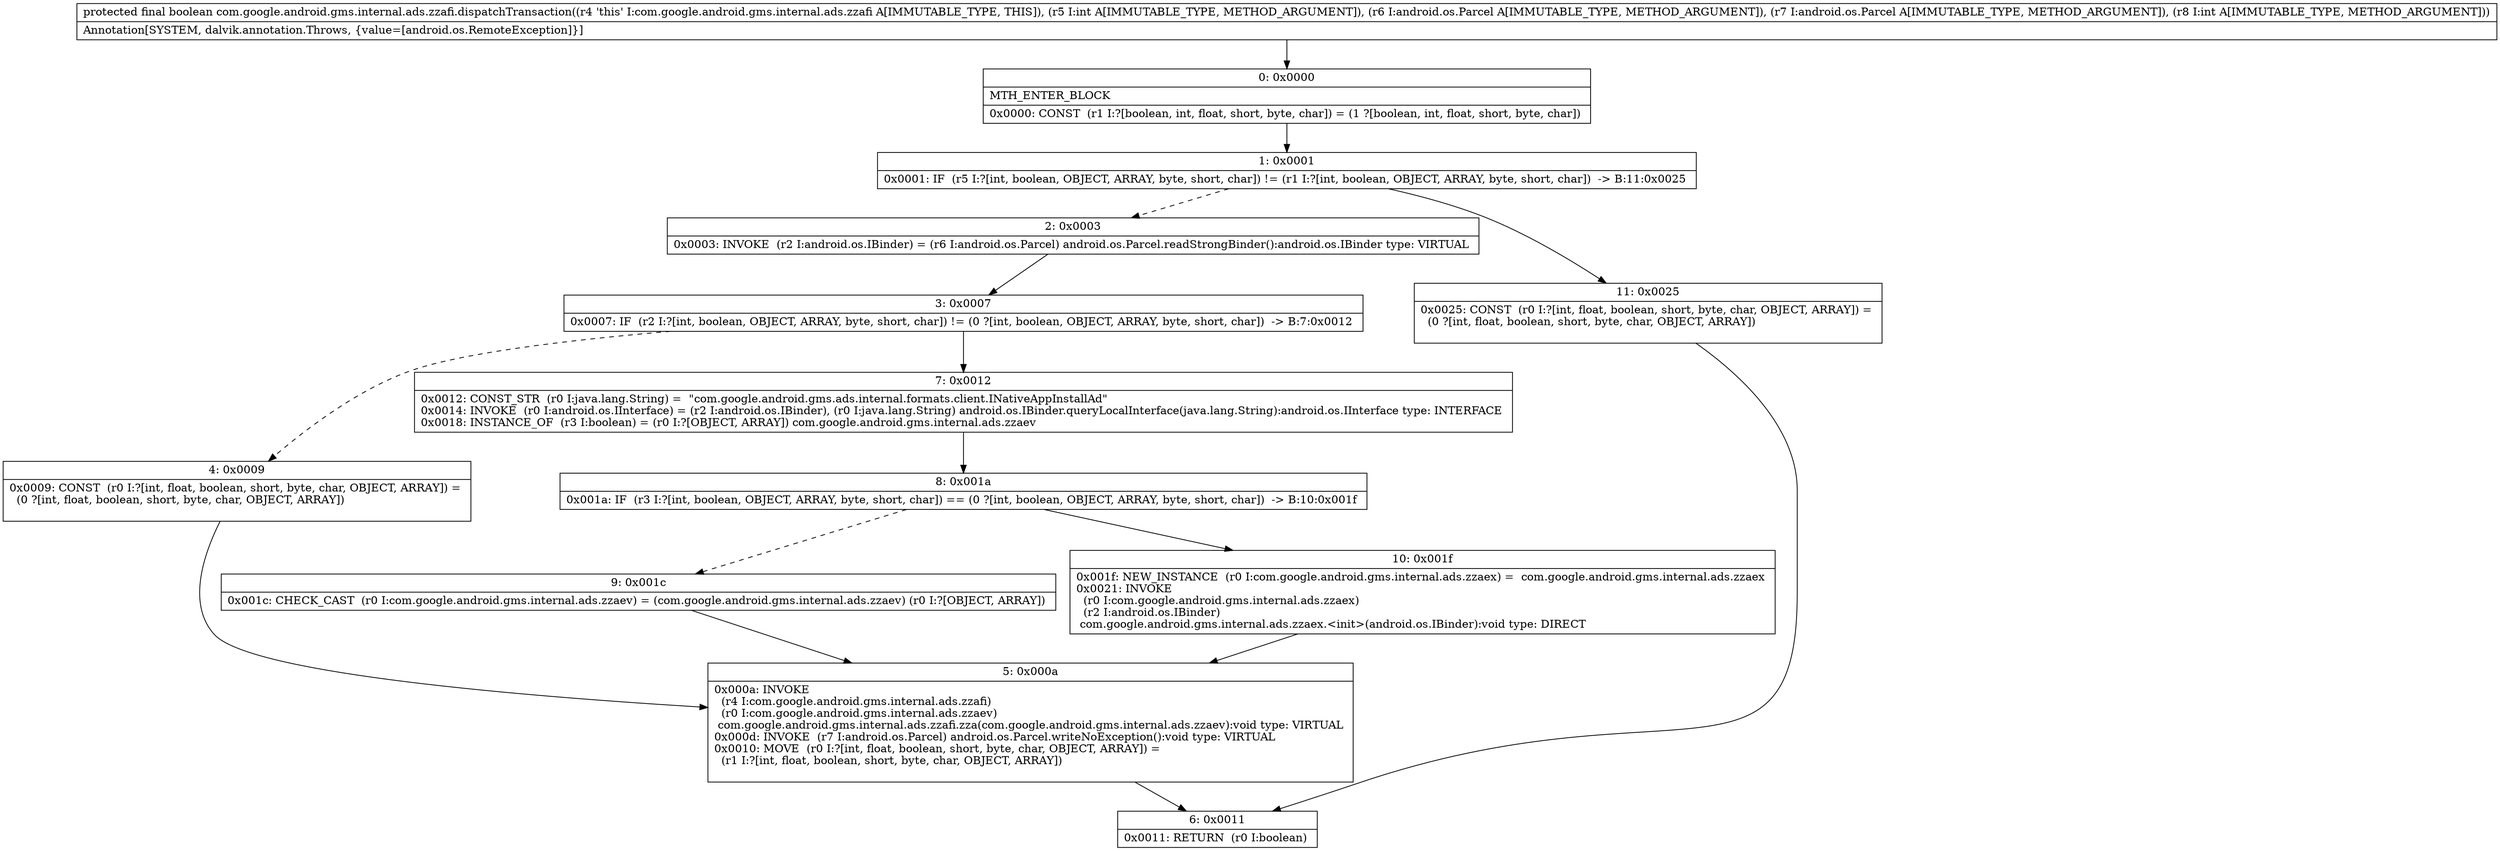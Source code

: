 digraph "CFG forcom.google.android.gms.internal.ads.zzafi.dispatchTransaction(ILandroid\/os\/Parcel;Landroid\/os\/Parcel;I)Z" {
Node_0 [shape=record,label="{0\:\ 0x0000|MTH_ENTER_BLOCK\l|0x0000: CONST  (r1 I:?[boolean, int, float, short, byte, char]) = (1 ?[boolean, int, float, short, byte, char]) \l}"];
Node_1 [shape=record,label="{1\:\ 0x0001|0x0001: IF  (r5 I:?[int, boolean, OBJECT, ARRAY, byte, short, char]) != (r1 I:?[int, boolean, OBJECT, ARRAY, byte, short, char])  \-\> B:11:0x0025 \l}"];
Node_2 [shape=record,label="{2\:\ 0x0003|0x0003: INVOKE  (r2 I:android.os.IBinder) = (r6 I:android.os.Parcel) android.os.Parcel.readStrongBinder():android.os.IBinder type: VIRTUAL \l}"];
Node_3 [shape=record,label="{3\:\ 0x0007|0x0007: IF  (r2 I:?[int, boolean, OBJECT, ARRAY, byte, short, char]) != (0 ?[int, boolean, OBJECT, ARRAY, byte, short, char])  \-\> B:7:0x0012 \l}"];
Node_4 [shape=record,label="{4\:\ 0x0009|0x0009: CONST  (r0 I:?[int, float, boolean, short, byte, char, OBJECT, ARRAY]) = \l  (0 ?[int, float, boolean, short, byte, char, OBJECT, ARRAY])\l \l}"];
Node_5 [shape=record,label="{5\:\ 0x000a|0x000a: INVOKE  \l  (r4 I:com.google.android.gms.internal.ads.zzafi)\l  (r0 I:com.google.android.gms.internal.ads.zzaev)\l com.google.android.gms.internal.ads.zzafi.zza(com.google.android.gms.internal.ads.zzaev):void type: VIRTUAL \l0x000d: INVOKE  (r7 I:android.os.Parcel) android.os.Parcel.writeNoException():void type: VIRTUAL \l0x0010: MOVE  (r0 I:?[int, float, boolean, short, byte, char, OBJECT, ARRAY]) = \l  (r1 I:?[int, float, boolean, short, byte, char, OBJECT, ARRAY])\l \l}"];
Node_6 [shape=record,label="{6\:\ 0x0011|0x0011: RETURN  (r0 I:boolean) \l}"];
Node_7 [shape=record,label="{7\:\ 0x0012|0x0012: CONST_STR  (r0 I:java.lang.String) =  \"com.google.android.gms.ads.internal.formats.client.INativeAppInstallAd\" \l0x0014: INVOKE  (r0 I:android.os.IInterface) = (r2 I:android.os.IBinder), (r0 I:java.lang.String) android.os.IBinder.queryLocalInterface(java.lang.String):android.os.IInterface type: INTERFACE \l0x0018: INSTANCE_OF  (r3 I:boolean) = (r0 I:?[OBJECT, ARRAY]) com.google.android.gms.internal.ads.zzaev \l}"];
Node_8 [shape=record,label="{8\:\ 0x001a|0x001a: IF  (r3 I:?[int, boolean, OBJECT, ARRAY, byte, short, char]) == (0 ?[int, boolean, OBJECT, ARRAY, byte, short, char])  \-\> B:10:0x001f \l}"];
Node_9 [shape=record,label="{9\:\ 0x001c|0x001c: CHECK_CAST  (r0 I:com.google.android.gms.internal.ads.zzaev) = (com.google.android.gms.internal.ads.zzaev) (r0 I:?[OBJECT, ARRAY]) \l}"];
Node_10 [shape=record,label="{10\:\ 0x001f|0x001f: NEW_INSTANCE  (r0 I:com.google.android.gms.internal.ads.zzaex) =  com.google.android.gms.internal.ads.zzaex \l0x0021: INVOKE  \l  (r0 I:com.google.android.gms.internal.ads.zzaex)\l  (r2 I:android.os.IBinder)\l com.google.android.gms.internal.ads.zzaex.\<init\>(android.os.IBinder):void type: DIRECT \l}"];
Node_11 [shape=record,label="{11\:\ 0x0025|0x0025: CONST  (r0 I:?[int, float, boolean, short, byte, char, OBJECT, ARRAY]) = \l  (0 ?[int, float, boolean, short, byte, char, OBJECT, ARRAY])\l \l}"];
MethodNode[shape=record,label="{protected final boolean com.google.android.gms.internal.ads.zzafi.dispatchTransaction((r4 'this' I:com.google.android.gms.internal.ads.zzafi A[IMMUTABLE_TYPE, THIS]), (r5 I:int A[IMMUTABLE_TYPE, METHOD_ARGUMENT]), (r6 I:android.os.Parcel A[IMMUTABLE_TYPE, METHOD_ARGUMENT]), (r7 I:android.os.Parcel A[IMMUTABLE_TYPE, METHOD_ARGUMENT]), (r8 I:int A[IMMUTABLE_TYPE, METHOD_ARGUMENT]))  | Annotation[SYSTEM, dalvik.annotation.Throws, \{value=[android.os.RemoteException]\}]\l}"];
MethodNode -> Node_0;
Node_0 -> Node_1;
Node_1 -> Node_2[style=dashed];
Node_1 -> Node_11;
Node_2 -> Node_3;
Node_3 -> Node_4[style=dashed];
Node_3 -> Node_7;
Node_4 -> Node_5;
Node_5 -> Node_6;
Node_7 -> Node_8;
Node_8 -> Node_9[style=dashed];
Node_8 -> Node_10;
Node_9 -> Node_5;
Node_10 -> Node_5;
Node_11 -> Node_6;
}

